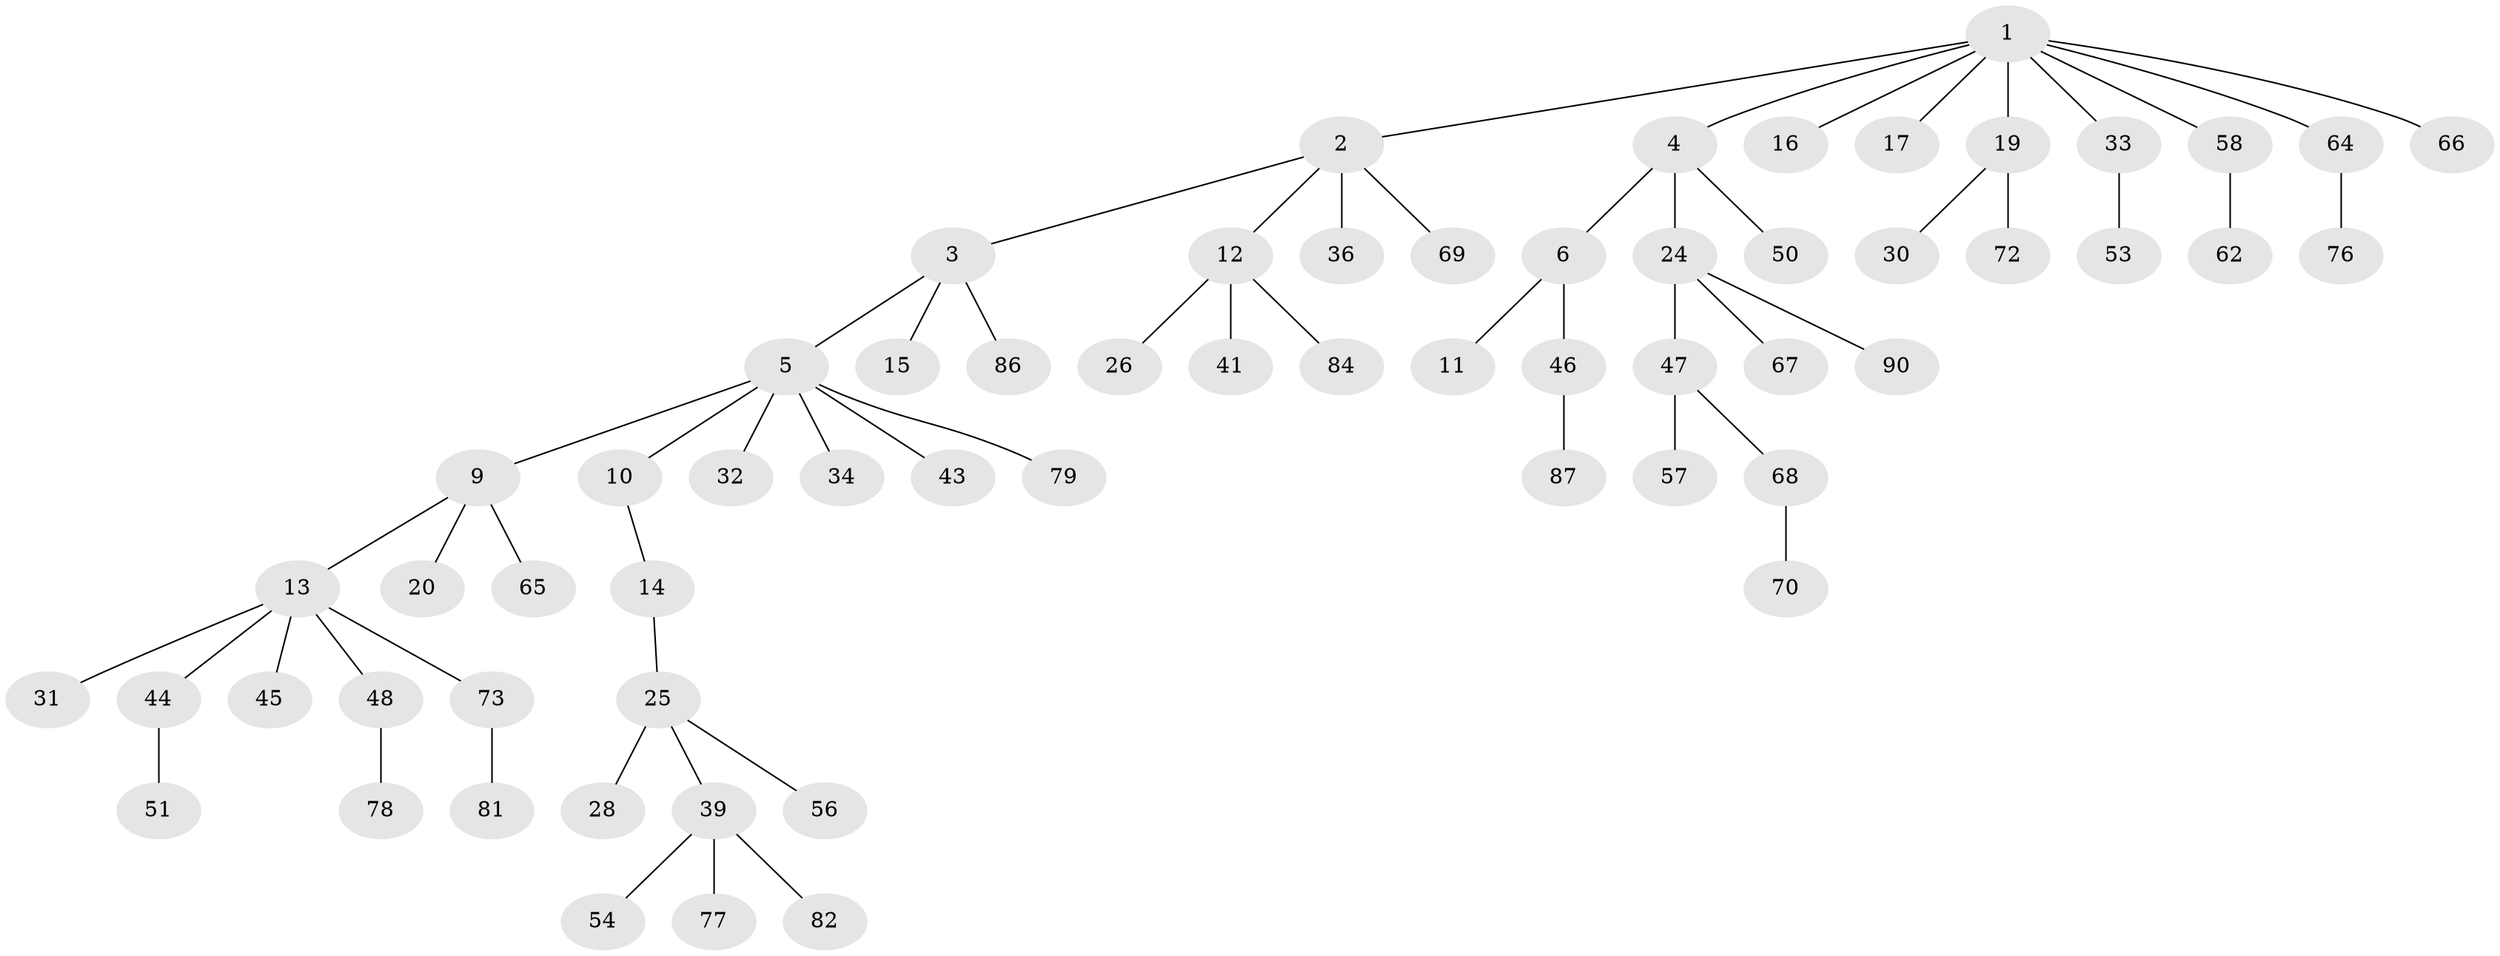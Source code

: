// Generated by graph-tools (version 1.1) at 2025/52/02/27/25 19:52:12]
// undirected, 62 vertices, 61 edges
graph export_dot {
graph [start="1"]
  node [color=gray90,style=filled];
  1 [super="+7"];
  2 [super="+8"];
  3 [super="+18"];
  4 [super="+59"];
  5 [super="+29"];
  6 [super="+21"];
  9 [super="+23"];
  10 [super="+75"];
  11;
  12 [super="+22"];
  13 [super="+80"];
  14;
  15;
  16;
  17 [super="+83"];
  19 [super="+27"];
  20 [super="+35"];
  24 [super="+49"];
  25 [super="+40"];
  26;
  28;
  30;
  31;
  32;
  33 [super="+37"];
  34 [super="+38"];
  36;
  39 [super="+42"];
  41;
  43;
  44 [super="+61"];
  45 [super="+55"];
  46 [super="+71"];
  47 [super="+60"];
  48;
  50 [super="+52"];
  51;
  53 [super="+85"];
  54;
  56;
  57;
  58 [super="+63"];
  62;
  64;
  65 [super="+89"];
  66;
  67;
  68;
  69 [super="+88"];
  70;
  72;
  73 [super="+74"];
  76;
  77;
  78;
  79;
  81;
  82;
  84;
  86;
  87;
  90 [super="+91"];
  1 -- 2;
  1 -- 4;
  1 -- 16;
  1 -- 19;
  1 -- 58;
  1 -- 64;
  1 -- 66;
  1 -- 17;
  1 -- 33;
  2 -- 3;
  2 -- 36;
  2 -- 69;
  2 -- 12;
  3 -- 5;
  3 -- 15;
  3 -- 86;
  4 -- 6;
  4 -- 24;
  4 -- 50;
  5 -- 9;
  5 -- 10;
  5 -- 34;
  5 -- 32;
  5 -- 43;
  5 -- 79;
  6 -- 11;
  6 -- 46;
  9 -- 13;
  9 -- 20;
  9 -- 65;
  10 -- 14;
  12 -- 26;
  12 -- 41;
  12 -- 84;
  13 -- 31;
  13 -- 44;
  13 -- 45;
  13 -- 48;
  13 -- 73;
  14 -- 25;
  19 -- 30;
  19 -- 72;
  24 -- 47;
  24 -- 90;
  24 -- 67;
  25 -- 28;
  25 -- 39;
  25 -- 56;
  33 -- 53;
  39 -- 54;
  39 -- 82;
  39 -- 77;
  44 -- 51;
  46 -- 87;
  47 -- 57;
  47 -- 68;
  48 -- 78;
  58 -- 62;
  64 -- 76;
  68 -- 70;
  73 -- 81;
}
